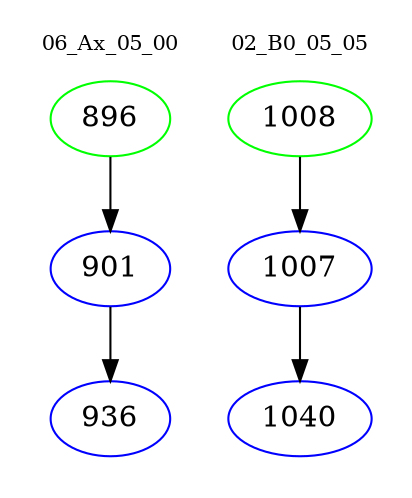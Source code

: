 digraph{
subgraph cluster_0 {
color = white
label = "06_Ax_05_00";
fontsize=10;
T0_896 [label="896", color="green"]
T0_896 -> T0_901 [color="black"]
T0_901 [label="901", color="blue"]
T0_901 -> T0_936 [color="black"]
T0_936 [label="936", color="blue"]
}
subgraph cluster_1 {
color = white
label = "02_B0_05_05";
fontsize=10;
T1_1008 [label="1008", color="green"]
T1_1008 -> T1_1007 [color="black"]
T1_1007 [label="1007", color="blue"]
T1_1007 -> T1_1040 [color="black"]
T1_1040 [label="1040", color="blue"]
}
}
